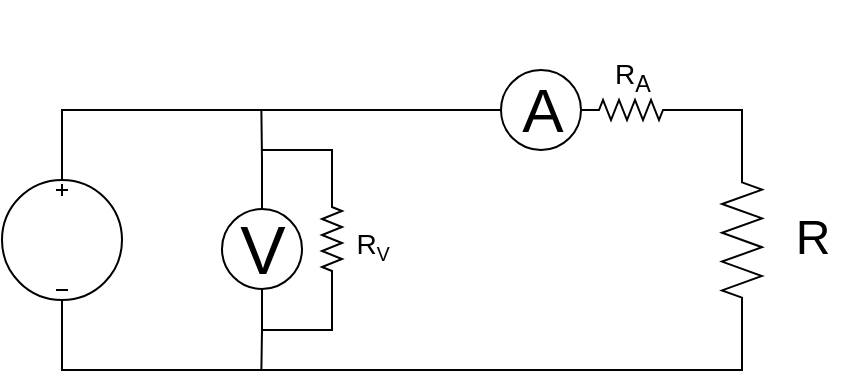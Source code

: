 <mxfile version="12.1.0" type="device" pages="1"><diagram name="Page-1" id="7e0a89b8-554c-2b80-1dc8-d5c74ca68de4"><mxGraphModel dx="1408" dy="802" grid="1" gridSize="10" guides="1" tooltips="1" connect="1" arrows="1" fold="1" page="1" pageScale="1" pageWidth="1100" pageHeight="850" background="#ffffff" math="0" shadow="0"><root><mxCell id="0"/><mxCell id="1" parent="0"/><mxCell id="kZ0Ia4vD3V3Qw_7P0eeW-1" value="" style="pointerEvents=1;verticalLabelPosition=bottom;shadow=0;dashed=0;align=center;fillColor=#ffffff;html=1;verticalAlign=top;strokeWidth=1;shape=mxgraph.electrical.signal_sources.dc_source_3;" parent="1" vertex="1"><mxGeometry x="240" y="375" width="60" height="60" as="geometry"/></mxCell><mxCell id="kZ0Ia4vD3V3Qw_7P0eeW-3" style="edgeStyle=orthogonalEdgeStyle;rounded=0;orthogonalLoop=1;jettySize=auto;html=1;entryX=0.5;entryY=0;entryDx=0;entryDy=0;entryPerimeter=0;fontSize=31;startArrow=none;startFill=0;endArrow=none;endFill=0;" parent="1" source="kZ0Ia4vD3V3Qw_7P0eeW-2" target="kZ0Ia4vD3V3Qw_7P0eeW-1" edge="1"><mxGeometry relative="1" as="geometry"/></mxCell><mxCell id="kZ0Ia4vD3V3Qw_7P0eeW-2" value="A" style="verticalLabelPosition=middle;shadow=0;dashed=0;align=center;fillColor=#ffffff;html=1;verticalAlign=middle;strokeWidth=1;shape=ellipse;aspect=fixed;fontSize=31;" parent="1" vertex="1"><mxGeometry x="489.5" y="320" width="40" height="40" as="geometry"/></mxCell><mxCell id="kZ0Ia4vD3V3Qw_7P0eeW-8" style="edgeStyle=orthogonalEdgeStyle;rounded=0;orthogonalLoop=1;jettySize=auto;html=1;exitX=0;exitY=0.5;exitDx=0;exitDy=0;exitPerimeter=0;entryX=1;entryY=0.5;entryDx=0;entryDy=0;endArrow=none;endFill=0;fontSize=31;" parent="1" source="kZ0Ia4vD3V3Qw_7P0eeW-5" target="kZ0Ia4vD3V3Qw_7P0eeW-2" edge="1"><mxGeometry relative="1" as="geometry"/></mxCell><mxCell id="kZ0Ia4vD3V3Qw_7P0eeW-9" style="edgeStyle=orthogonalEdgeStyle;rounded=0;orthogonalLoop=1;jettySize=auto;html=1;exitX=1;exitY=0.5;exitDx=0;exitDy=0;exitPerimeter=0;endArrow=none;endFill=0;fontSize=31;entryX=0;entryY=0.5;entryDx=0;entryDy=0;entryPerimeter=0;" parent="1" source="kZ0Ia4vD3V3Qw_7P0eeW-5" target="kZ0Ia4vD3V3Qw_7P0eeW-10" edge="1"><mxGeometry relative="1" as="geometry"><mxPoint x="610" y="340" as="targetPoint"/><Array as="points"><mxPoint x="610" y="340"/></Array></mxGeometry></mxCell><mxCell id="kZ0Ia4vD3V3Qw_7P0eeW-5" value="" style="pointerEvents=1;verticalLabelPosition=bottom;shadow=0;dashed=0;align=center;fillColor=#ffffff;html=1;verticalAlign=top;strokeWidth=1;shape=mxgraph.electrical.resistors.resistor_2;fontSize=31;" parent="1" vertex="1"><mxGeometry x="529.5" y="335" width="50" height="10" as="geometry"/></mxCell><mxCell id="kZ0Ia4vD3V3Qw_7P0eeW-12" style="edgeStyle=orthogonalEdgeStyle;rounded=0;orthogonalLoop=1;jettySize=auto;html=1;exitX=1;exitY=0.5;exitDx=0;exitDy=0;exitPerimeter=0;entryX=0.5;entryY=1;entryDx=0;entryDy=0;entryPerimeter=0;startArrow=none;startFill=0;endArrow=none;endFill=0;fontSize=31;" parent="1" source="kZ0Ia4vD3V3Qw_7P0eeW-10" target="kZ0Ia4vD3V3Qw_7P0eeW-1" edge="1"><mxGeometry relative="1" as="geometry"/></mxCell><mxCell id="kZ0Ia4vD3V3Qw_7P0eeW-10" value="" style="pointerEvents=1;verticalLabelPosition=bottom;shadow=0;dashed=0;align=center;fillColor=#ffffff;html=1;verticalAlign=top;strokeWidth=1;shape=mxgraph.electrical.resistors.resistor_2;fontSize=31;direction=south;" parent="1" vertex="1"><mxGeometry x="600" y="360" width="20" height="90" as="geometry"/></mxCell><mxCell id="kZ0Ia4vD3V3Qw_7P0eeW-20" value="&lt;font style=&quot;font-size: 14px&quot;&gt;R&lt;sub&gt;A&lt;/sub&gt;&lt;/font&gt;" style="text;html=1;resizable=0;autosize=1;align=center;verticalAlign=middle;points=[];fillColor=none;strokeColor=none;rounded=0;fontSize=34;" parent="1" vertex="1"><mxGeometry x="539.5" y="285" width="30" height="60" as="geometry"/></mxCell><mxCell id="kZ0Ia4vD3V3Qw_7P0eeW-21" value="&lt;font style=&quot;font-size: 14px&quot;&gt;R&lt;/font&gt;&lt;font style=&quot;font-size: 11.667px&quot;&gt;&lt;sub&gt;V&lt;/sub&gt;&lt;/font&gt;" style="text;html=1;resizable=0;autosize=1;align=center;verticalAlign=middle;points=[];fillColor=none;strokeColor=none;rounded=0;fontSize=34;" parent="1" vertex="1"><mxGeometry x="410" y="369.5" width="30" height="60" as="geometry"/></mxCell><mxCell id="kZ0Ia4vD3V3Qw_7P0eeW-22" value="&lt;span style=&quot;font-size: 24px&quot;&gt;R&lt;/span&gt;" style="text;html=1;resizable=0;autosize=1;align=center;verticalAlign=middle;points=[];fillColor=none;strokeColor=none;rounded=0;fontSize=34;" parent="1" vertex="1"><mxGeometry x="630" y="374.5" width="30" height="50" as="geometry"/></mxCell><mxCell id="6kcPEZh-4dsp8_EgloBC-3" style="edgeStyle=orthogonalEdgeStyle;rounded=0;orthogonalLoop=1;jettySize=auto;html=1;exitX=0.5;exitY=0;exitDx=0;exitDy=0;endArrow=none;endFill=0;" parent="1" source="6kcPEZh-4dsp8_EgloBC-1" edge="1"><mxGeometry relative="1" as="geometry"><mxPoint x="369.69" y="340" as="targetPoint"/></mxGeometry></mxCell><mxCell id="6kcPEZh-4dsp8_EgloBC-4" style="edgeStyle=orthogonalEdgeStyle;rounded=0;orthogonalLoop=1;jettySize=auto;html=1;exitX=0.5;exitY=1;exitDx=0;exitDy=0;endArrow=none;endFill=0;" parent="1" source="6kcPEZh-4dsp8_EgloBC-1" edge="1"><mxGeometry relative="1" as="geometry"><mxPoint x="369.69" y="470" as="targetPoint"/></mxGeometry></mxCell><mxCell id="6kcPEZh-4dsp8_EgloBC-1" value="V" style="verticalLabelPosition=middle;shadow=0;dashed=0;align=center;fillColor=#ffffff;html=1;verticalAlign=middle;strokeWidth=1;shape=ellipse;aspect=fixed;fontSize=34;" parent="1" vertex="1"><mxGeometry x="350" y="389.5" width="40" height="40" as="geometry"/></mxCell><mxCell id="6kcPEZh-4dsp8_EgloBC-5" style="edgeStyle=orthogonalEdgeStyle;rounded=0;orthogonalLoop=1;jettySize=auto;html=1;exitX=0;exitY=0.5;exitDx=0;exitDy=0;exitPerimeter=0;endArrow=none;endFill=0;" parent="1" source="6kcPEZh-4dsp8_EgloBC-2" edge="1"><mxGeometry relative="1" as="geometry"><mxPoint x="370" y="360" as="targetPoint"/><Array as="points"><mxPoint x="405" y="360"/></Array></mxGeometry></mxCell><mxCell id="6kcPEZh-4dsp8_EgloBC-6" style="edgeStyle=orthogonalEdgeStyle;rounded=0;orthogonalLoop=1;jettySize=auto;html=1;exitX=1;exitY=0.5;exitDx=0;exitDy=0;exitPerimeter=0;endArrow=none;endFill=0;" parent="1" source="6kcPEZh-4dsp8_EgloBC-2" edge="1"><mxGeometry relative="1" as="geometry"><mxPoint x="370" y="450" as="targetPoint"/><Array as="points"><mxPoint x="405" y="450"/></Array></mxGeometry></mxCell><mxCell id="6kcPEZh-4dsp8_EgloBC-2" value="" style="pointerEvents=1;verticalLabelPosition=bottom;shadow=0;dashed=0;align=center;fillColor=#ffffff;html=1;verticalAlign=top;strokeWidth=1;shape=mxgraph.electrical.resistors.resistor_2;fontSize=31;rotation=90;" parent="1" vertex="1"><mxGeometry x="380" y="399.5" width="50" height="10" as="geometry"/></mxCell></root></mxGraphModel></diagram></mxfile>